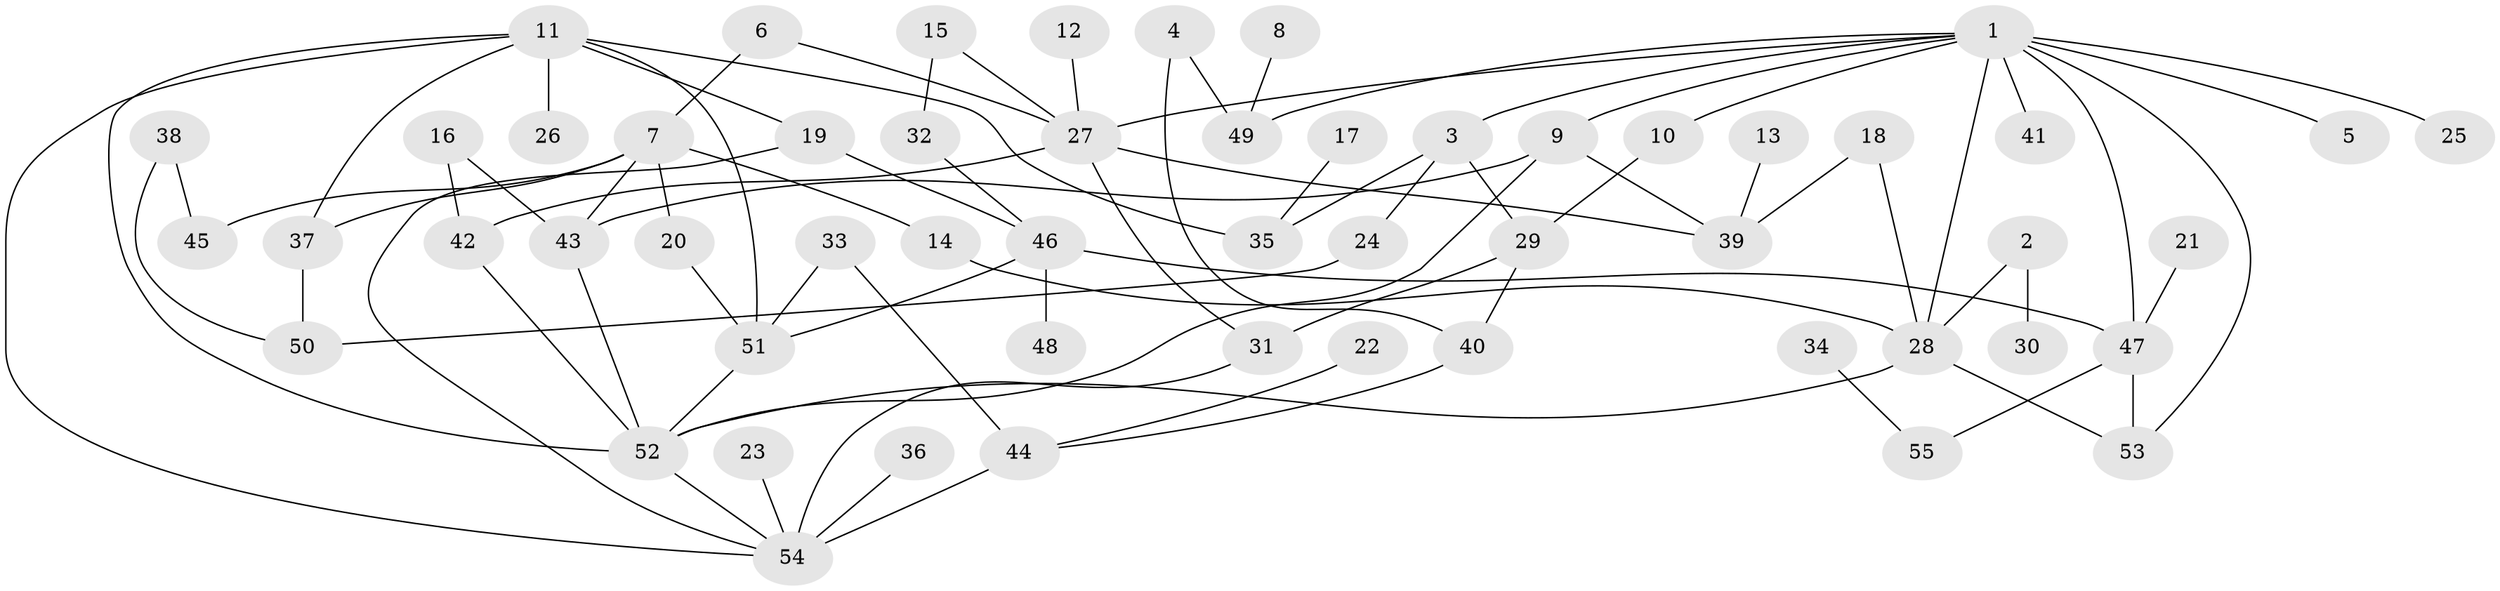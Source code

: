 // original degree distribution, {4: 0.14285714285714285, 7: 0.008928571428571428, 5: 0.07142857142857142, 8: 0.008928571428571428, 2: 0.2767857142857143, 3: 0.16071428571428573, 1: 0.3125, 6: 0.017857142857142856}
// Generated by graph-tools (version 1.1) at 2025/25/03/09/25 03:25:26]
// undirected, 55 vertices, 81 edges
graph export_dot {
graph [start="1"]
  node [color=gray90,style=filled];
  1;
  2;
  3;
  4;
  5;
  6;
  7;
  8;
  9;
  10;
  11;
  12;
  13;
  14;
  15;
  16;
  17;
  18;
  19;
  20;
  21;
  22;
  23;
  24;
  25;
  26;
  27;
  28;
  29;
  30;
  31;
  32;
  33;
  34;
  35;
  36;
  37;
  38;
  39;
  40;
  41;
  42;
  43;
  44;
  45;
  46;
  47;
  48;
  49;
  50;
  51;
  52;
  53;
  54;
  55;
  1 -- 3 [weight=1.0];
  1 -- 5 [weight=1.0];
  1 -- 9 [weight=1.0];
  1 -- 10 [weight=1.0];
  1 -- 25 [weight=1.0];
  1 -- 27 [weight=1.0];
  1 -- 28 [weight=1.0];
  1 -- 41 [weight=1.0];
  1 -- 47 [weight=1.0];
  1 -- 49 [weight=1.0];
  1 -- 53 [weight=2.0];
  2 -- 28 [weight=1.0];
  2 -- 30 [weight=1.0];
  3 -- 24 [weight=1.0];
  3 -- 29 [weight=1.0];
  3 -- 35 [weight=1.0];
  4 -- 40 [weight=1.0];
  4 -- 49 [weight=1.0];
  6 -- 7 [weight=1.0];
  6 -- 27 [weight=1.0];
  7 -- 14 [weight=1.0];
  7 -- 20 [weight=1.0];
  7 -- 37 [weight=1.0];
  7 -- 43 [weight=1.0];
  7 -- 45 [weight=1.0];
  8 -- 49 [weight=1.0];
  9 -- 39 [weight=1.0];
  9 -- 43 [weight=1.0];
  9 -- 52 [weight=1.0];
  10 -- 29 [weight=1.0];
  11 -- 19 [weight=1.0];
  11 -- 26 [weight=1.0];
  11 -- 35 [weight=1.0];
  11 -- 37 [weight=1.0];
  11 -- 51 [weight=1.0];
  11 -- 52 [weight=1.0];
  11 -- 54 [weight=1.0];
  12 -- 27 [weight=1.0];
  13 -- 39 [weight=1.0];
  14 -- 28 [weight=1.0];
  15 -- 27 [weight=1.0];
  15 -- 32 [weight=1.0];
  16 -- 42 [weight=1.0];
  16 -- 43 [weight=1.0];
  17 -- 35 [weight=1.0];
  18 -- 28 [weight=1.0];
  18 -- 39 [weight=1.0];
  19 -- 46 [weight=1.0];
  19 -- 54 [weight=1.0];
  20 -- 51 [weight=1.0];
  21 -- 47 [weight=1.0];
  22 -- 44 [weight=1.0];
  23 -- 54 [weight=1.0];
  24 -- 50 [weight=1.0];
  27 -- 31 [weight=1.0];
  27 -- 39 [weight=1.0];
  27 -- 42 [weight=1.0];
  28 -- 52 [weight=1.0];
  28 -- 53 [weight=1.0];
  29 -- 31 [weight=1.0];
  29 -- 40 [weight=1.0];
  31 -- 54 [weight=1.0];
  32 -- 46 [weight=1.0];
  33 -- 44 [weight=1.0];
  33 -- 51 [weight=1.0];
  34 -- 55 [weight=1.0];
  36 -- 54 [weight=1.0];
  37 -- 50 [weight=1.0];
  38 -- 45 [weight=1.0];
  38 -- 50 [weight=1.0];
  40 -- 44 [weight=1.0];
  42 -- 52 [weight=1.0];
  43 -- 52 [weight=1.0];
  44 -- 54 [weight=2.0];
  46 -- 47 [weight=1.0];
  46 -- 48 [weight=1.0];
  46 -- 51 [weight=1.0];
  47 -- 53 [weight=2.0];
  47 -- 55 [weight=1.0];
  51 -- 52 [weight=1.0];
  52 -- 54 [weight=1.0];
}

